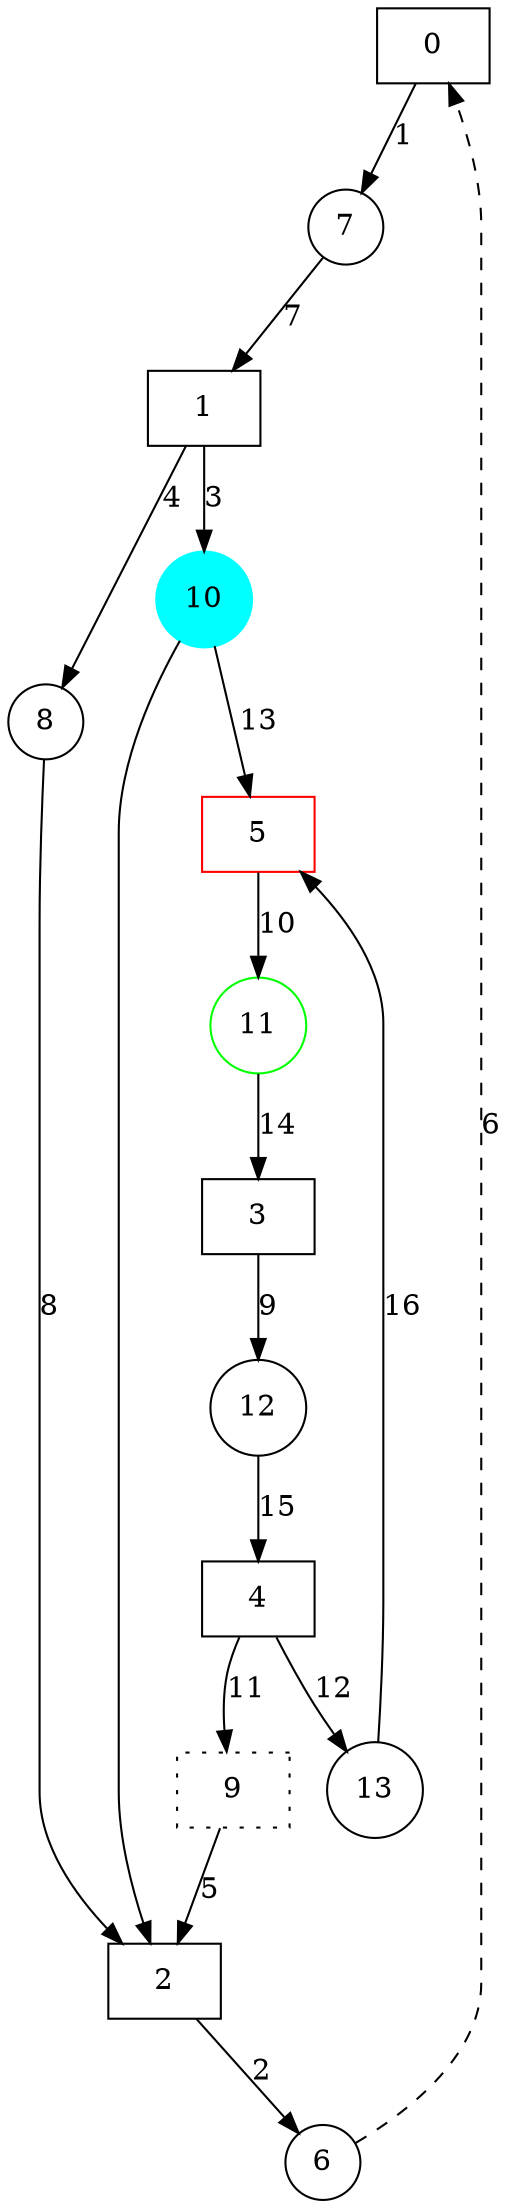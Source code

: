 digraph g { 
graph [];
    0 [ shape="box"  ];
    1 [ shape="box"  ];
    2 [ shape="box"  ];
    3 [ shape="box"  ];
    4 [ shape="box"  ];
    5 [ shape="box" ,color="red"  ];
    6 [ shape="circle"  ];
    7 [ shape="circle"  ];
    8 [ shape="circle"  ];
    9 [ shape="box" ,style="dotted"  ];
    10 [ shape="circle" ,color="cyan" ,style="filled"  ];
    11 [ shape="circle" ,color="green"  ];
    12 [ shape="circle"  ];
    13 [ shape="circle"  ];
    0 -> 7 [ label="1" ,comment="14"  ];
    2 -> 6 [ label="2" ,comment="15"  ];
    1 -> 10 [ label="3" ,comment="16"  ];
    1 -> 8 [ label="4" ,comment="17"  ];
    9 -> 2 [ label="5" ,comment="18"  ];
    6 -> 0 [ label="6" ,style="dashed" ,comment="19"  ];
    7 -> 1 [ label="7" ,comment="20"  ];
    8 -> 2 [ label="8" ,comment="21"  ];
    3 -> 12 [ label="9" ,comment="22"  ];
    5 -> 11 [ label="10" ,comment="23"  ];
    4 -> 9 [ label="11" ,comment="24"  ];
    4 -> 13 [ label="12" ,comment="25"  ];
    10 -> 5 [ label="13" ,comment="26"  ];
    11 -> 3 [ label="14" ,comment="27"  ];
    12 -> 4 [ label="15" ,comment="28"  ];
    13 -> 5 [ label="16" ,comment="29"  ];
    10 -> 2 [ comment="30"  ];
}
